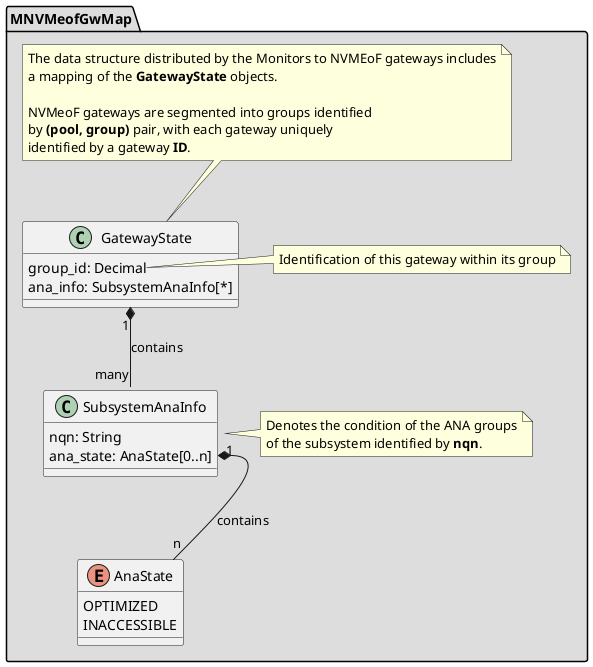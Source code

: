 @startuml

package "MNVMeofGwMap" #DDDDDD {

    class GatewayState {
        group_id: Decimal
        ana_info: SubsystemAnaInfo[*]
    }

    note top
        The data structure distributed by the Monitors to NVMEoF gateways includes
        a mapping of the <b>GatewayState</b> objects.

        NVMeoF gateways are segmented into groups identified
        by <b>(pool, group)</b> pair, with each gateway uniquely
        identified by a gateway <b>ID</b>.
    end note

    note right of GatewayState::group_id
        Identification of this gateway within its group
    end note

    class SubsystemAnaInfo {
        nqn: String
        ana_state: AnaState[0..n]
    }

    note right of SubsystemAnaInfo
        Denotes the condition of the ANA groups
        of the subsystem identified by <b>nqn</b>.
    end note

    enum AnaState {
        OPTIMIZED
        INACCESSIBLE
    }

    GatewayState "1" *-- "many" SubsystemAnaInfo : contains
    SubsystemAnaInfo::ana_state "1" *-- "n" AnaState : contains
}
@enduml
